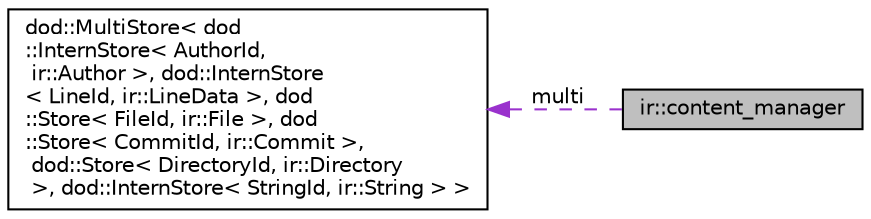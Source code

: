digraph "ir::content_manager"
{
 // LATEX_PDF_SIZE
  edge [fontname="Helvetica",fontsize="10",labelfontname="Helvetica",labelfontsize="10"];
  node [fontname="Helvetica",fontsize="10",shape=record];
  rankdir="LR";
  Node1 [label="ir::content_manager",height=0.2,width=0.4,color="black", fillcolor="grey75", style="filled", fontcolor="black",tooltip="Main store for repository analysis."];
  Node2 -> Node1 [dir="back",color="darkorchid3",fontsize="10",style="dashed",label=" multi" ,fontname="Helvetica"];
  Node2 [label="dod::MultiStore\< dod\l::InternStore\< AuthorId,\l ir::Author \>, dod::InternStore\l\< LineId, ir::LineData \>, dod\l::Store\< FileId, ir::File \>, dod\l::Store\< CommitId, ir::Commit \>,\l dod::Store\< DirectoryId, ir::Directory\l \>, dod::InternStore\< StringId, ir::String \> \>",height=0.2,width=0.4,color="black", fillcolor="white", style="filled",URL="$structdod_1_1_multi_store.html",tooltip=" "];
}
